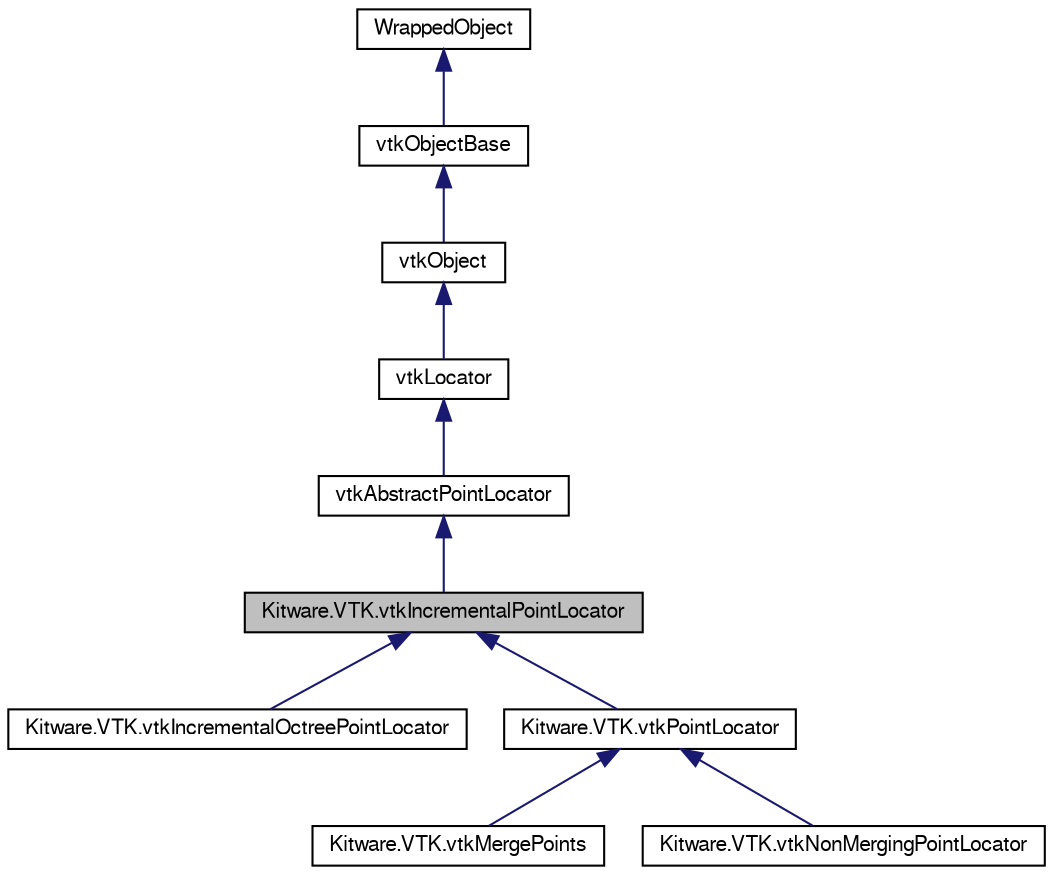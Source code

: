 digraph G
{
  bgcolor="transparent";
  edge [fontname="FreeSans",fontsize="10",labelfontname="FreeSans",labelfontsize="10"];
  node [fontname="FreeSans",fontsize="10",shape=record];
  Node1 [label="Kitware.VTK.vtkIncrementalPointLocator",height=0.2,width=0.4,color="black", fillcolor="grey75", style="filled" fontcolor="black"];
  Node2 -> Node1 [dir="back",color="midnightblue",fontsize="10",style="solid",fontname="FreeSans"];
  Node2 [label="vtkAbstractPointLocator",height=0.2,width=0.4,color="black",URL="$class_kitware_1_1_v_t_k_1_1vtk_abstract_point_locator.html",tooltip="vtkAbstractPointLocator - abstract class to quickly locate points in 3-space"];
  Node3 -> Node2 [dir="back",color="midnightblue",fontsize="10",style="solid",fontname="FreeSans"];
  Node3 [label="vtkLocator",height=0.2,width=0.4,color="black",URL="$class_kitware_1_1_v_t_k_1_1vtk_locator.html",tooltip="vtkLocator - abstract base class for objects that accelerate spatial searches"];
  Node4 -> Node3 [dir="back",color="midnightblue",fontsize="10",style="solid",fontname="FreeSans"];
  Node4 [label="vtkObject",height=0.2,width=0.4,color="black",URL="$class_kitware_1_1_v_t_k_1_1vtk_object.html",tooltip="vtkObject - abstract base class for most VTK objects"];
  Node5 -> Node4 [dir="back",color="midnightblue",fontsize="10",style="solid",fontname="FreeSans"];
  Node5 [label="vtkObjectBase",height=0.2,width=0.4,color="black",URL="$class_kitware_1_1_v_t_k_1_1vtk_object_base.html",tooltip="vtkObjectBase - abstract base class for most VTK objects"];
  Node6 -> Node5 [dir="back",color="midnightblue",fontsize="10",style="solid",fontname="FreeSans"];
  Node6 [label="WrappedObject",height=0.2,width=0.4,color="black",URL="$class_kitware_1_1_v_t_k_1_1_wrapped_object.html",tooltip="Base class for all the mummy wrapped classes in Kitware.VTK."];
  Node1 -> Node7 [dir="back",color="midnightblue",fontsize="10",style="solid",fontname="FreeSans"];
  Node7 [label="Kitware.VTK.vtkIncrementalOctreePointLocator",height=0.2,width=0.4,color="black",URL="$class_kitware_1_1_v_t_k_1_1vtk_incremental_octree_point_locator.html",tooltip="vtkIncrementalOctreePointLocator - Incremental octree in support of both point location and point ins..."];
  Node1 -> Node8 [dir="back",color="midnightblue",fontsize="10",style="solid",fontname="FreeSans"];
  Node8 [label="Kitware.VTK.vtkPointLocator",height=0.2,width=0.4,color="black",URL="$class_kitware_1_1_v_t_k_1_1vtk_point_locator.html",tooltip="vtkPointLocator - quickly locate points in 3-space"];
  Node8 -> Node9 [dir="back",color="midnightblue",fontsize="10",style="solid",fontname="FreeSans"];
  Node9 [label="Kitware.VTK.vtkMergePoints",height=0.2,width=0.4,color="black",URL="$class_kitware_1_1_v_t_k_1_1vtk_merge_points.html",tooltip="vtkMergePoints - merge exactly coincident points"];
  Node8 -> Node10 [dir="back",color="midnightblue",fontsize="10",style="solid",fontname="FreeSans"];
  Node10 [label="Kitware.VTK.vtkNonMergingPointLocator",height=0.2,width=0.4,color="black",URL="$class_kitware_1_1_v_t_k_1_1vtk_non_merging_point_locator.html",tooltip="vtkNonMergingPointLocator - direct / check-free point insertion."];
}
